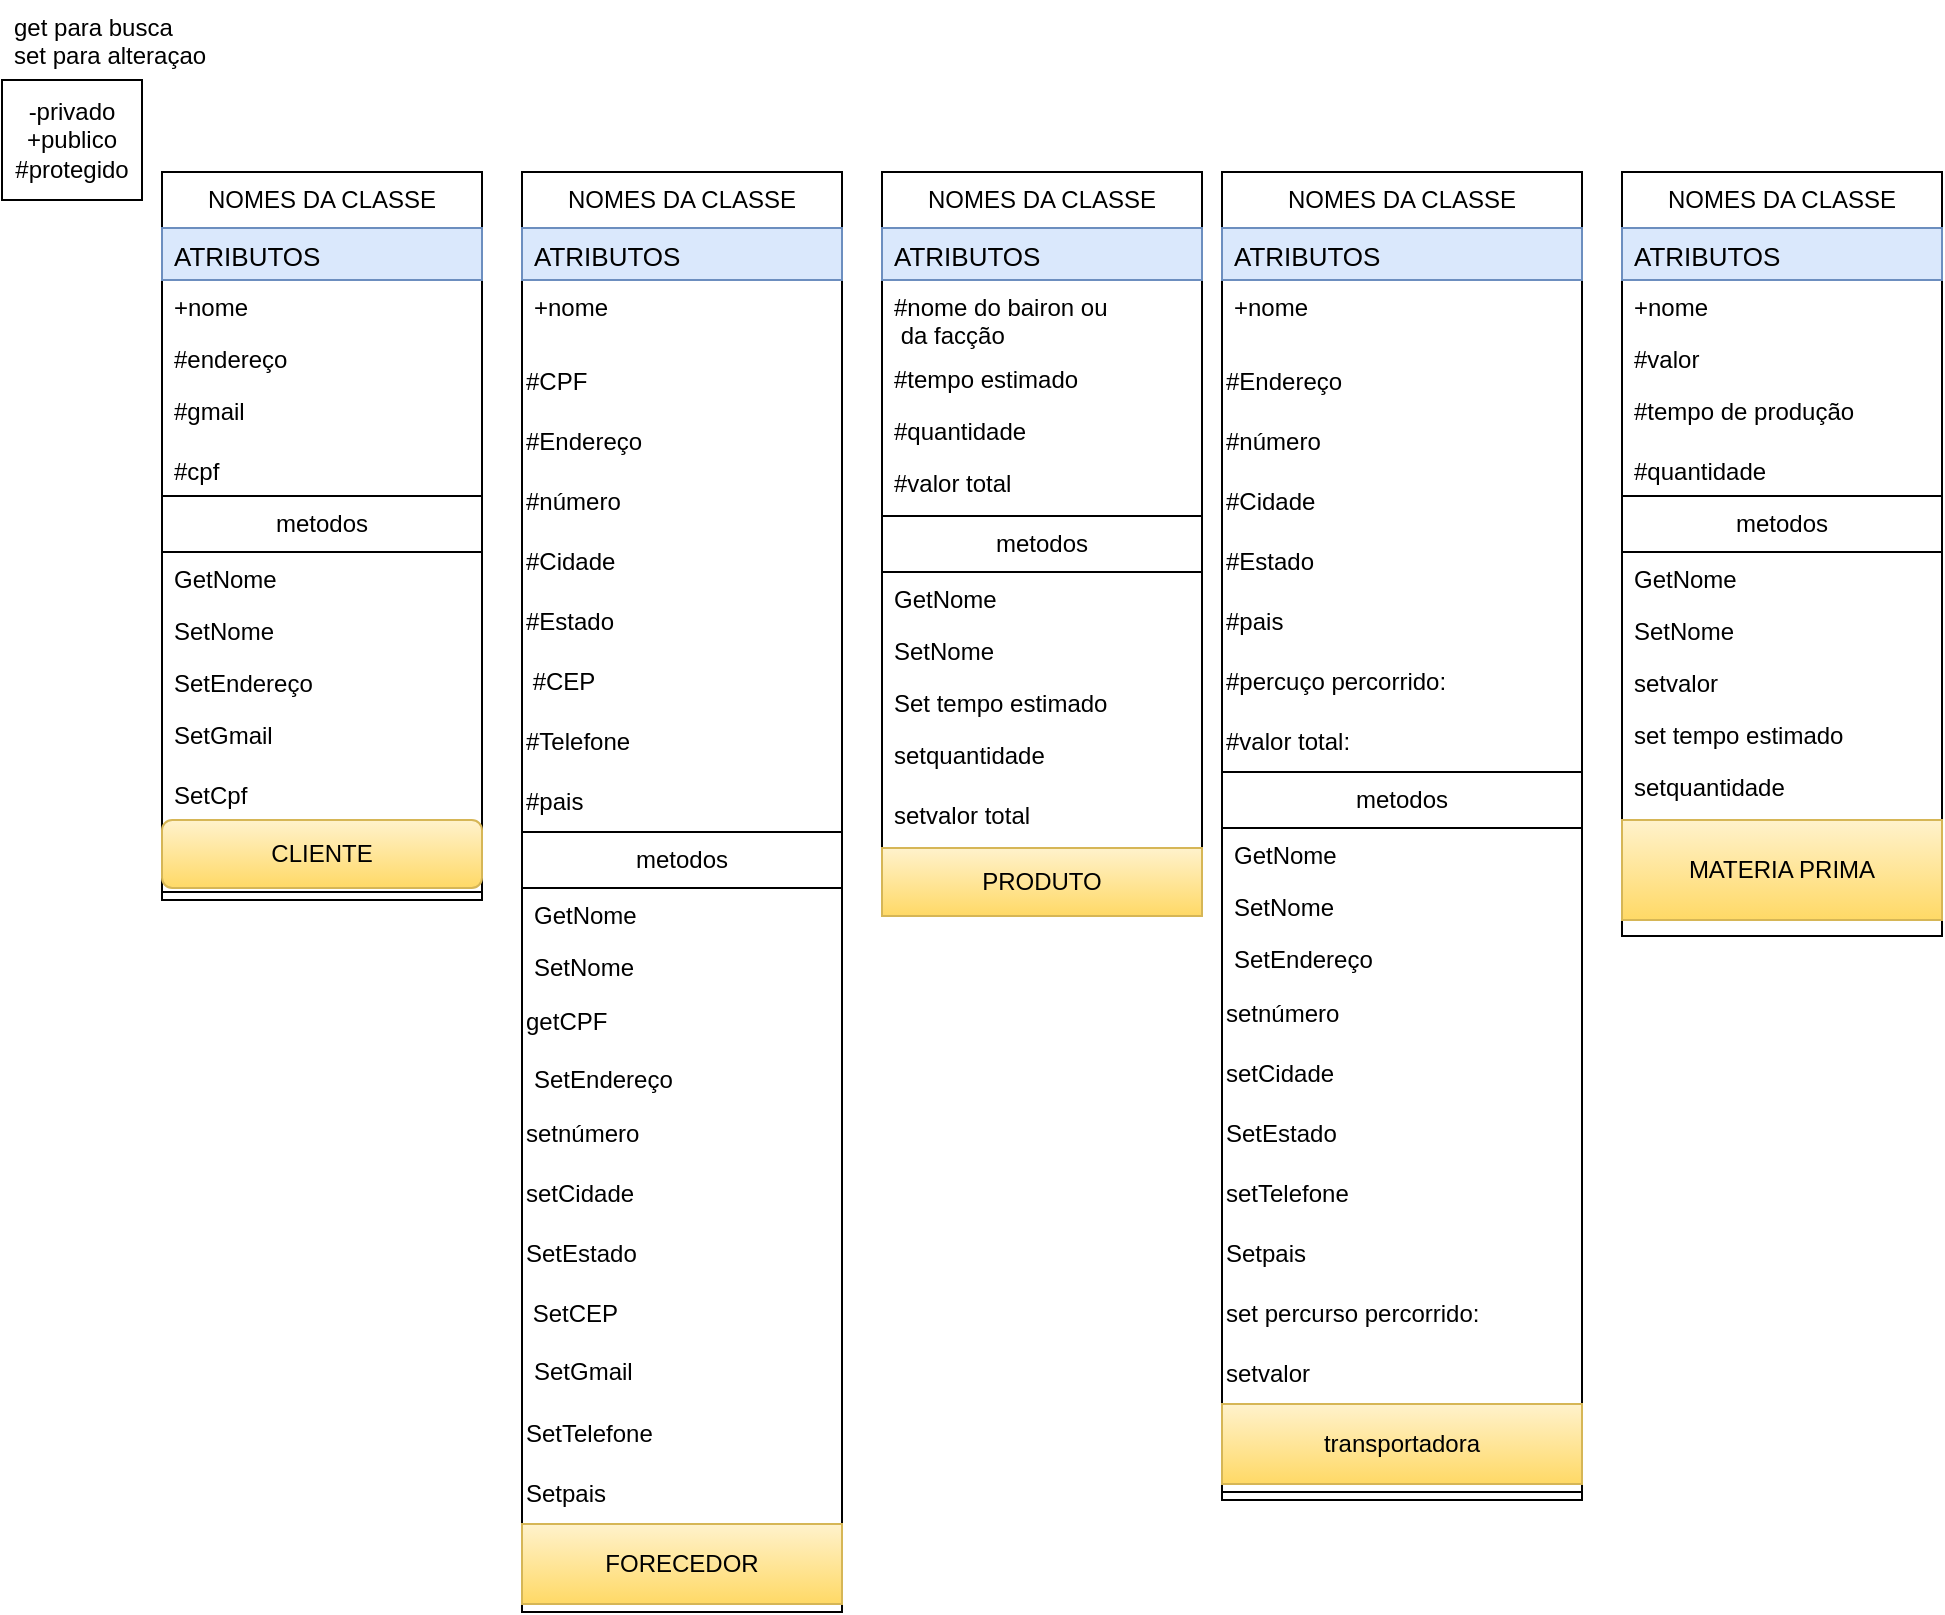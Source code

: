 <mxfile version="24.5.5" type="device">
  <diagram id="ZjsQD4Zn1ImO3mJ7yhCG" name="Página-3">
    <mxGraphModel dx="1434" dy="772" grid="1" gridSize="10" guides="1" tooltips="1" connect="1" arrows="1" fold="1" page="1" pageScale="1" pageWidth="827" pageHeight="1169" math="0" shadow="0">
      <root>
        <mxCell id="0" />
        <mxCell id="1" parent="0" />
        <mxCell id="WRBXZSsUEk65_wia63fD-1" value="-privado&lt;div&gt;+publico&lt;/div&gt;&lt;div&gt;#protegido&lt;/div&gt;" style="rounded=0;whiteSpace=wrap;html=1;" parent="1" vertex="1">
          <mxGeometry x="220" y="60" width="70" height="60" as="geometry" />
        </mxCell>
        <mxCell id="q6ItzHJo7vHOOcgsl3B0-2" value="NOMES DA CLASSE" style="swimlane;fontStyle=0;align=center;verticalAlign=top;childLayout=stackLayout;horizontal=1;startSize=28;horizontalStack=0;resizeParent=1;resizeLast=0;collapsible=1;marginBottom=0;rounded=0;shadow=0;strokeWidth=1;" parent="1" vertex="1">
          <mxGeometry x="300" y="106" width="160" height="364" as="geometry">
            <mxRectangle x="300" y="106" width="160" height="26" as="alternateBounds" />
          </mxGeometry>
        </mxCell>
        <mxCell id="q6ItzHJo7vHOOcgsl3B0-3" value="ATRIBUTOS" style="text;align=left;verticalAlign=top;spacingLeft=4;spacingRight=4;overflow=hidden;rotatable=0;points=[[0,0.5],[1,0.5]];portConstraint=eastwest;fontSize=13;fillColor=#dae8fc;strokeColor=#6c8ebf;" parent="q6ItzHJo7vHOOcgsl3B0-2" vertex="1">
          <mxGeometry y="28" width="160" height="26" as="geometry" />
        </mxCell>
        <mxCell id="qT6aoKN0gsv3qzWz-BWw-1" value="+nome" style="text;align=left;verticalAlign=top;spacingLeft=4;spacingRight=4;overflow=hidden;rotatable=0;points=[[0,0.5],[1,0.5]];portConstraint=eastwest;rounded=0;shadow=0;html=0;" parent="q6ItzHJo7vHOOcgsl3B0-2" vertex="1">
          <mxGeometry y="54" width="160" height="26" as="geometry" />
        </mxCell>
        <mxCell id="qT6aoKN0gsv3qzWz-BWw-3" value="#endereço" style="text;align=left;verticalAlign=top;spacingLeft=4;spacingRight=4;overflow=hidden;rotatable=0;points=[[0,0.5],[1,0.5]];portConstraint=eastwest;" parent="q6ItzHJo7vHOOcgsl3B0-2" vertex="1">
          <mxGeometry y="80" width="160" height="26" as="geometry" />
        </mxCell>
        <mxCell id="qT6aoKN0gsv3qzWz-BWw-4" value="#gmail" style="text;align=left;verticalAlign=top;spacingLeft=4;spacingRight=4;overflow=hidden;rotatable=0;points=[[0,0.5],[1,0.5]];portConstraint=eastwest;" parent="q6ItzHJo7vHOOcgsl3B0-2" vertex="1">
          <mxGeometry y="106" width="160" height="30" as="geometry" />
        </mxCell>
        <mxCell id="qT6aoKN0gsv3qzWz-BWw-5" value="#cpf" style="text;align=left;verticalAlign=top;spacingLeft=4;spacingRight=4;overflow=hidden;rotatable=0;points=[[0,0.5],[1,0.5]];portConstraint=eastwest;" parent="q6ItzHJo7vHOOcgsl3B0-2" vertex="1">
          <mxGeometry y="136" width="160" height="26" as="geometry" />
        </mxCell>
        <mxCell id="ZEnkZMyuvbOfhTVI-6Sg-18" value="metodos" style="swimlane;fontStyle=0;align=center;verticalAlign=top;childLayout=stackLayout;horizontal=1;startSize=28;horizontalStack=0;resizeParent=1;resizeLast=0;collapsible=1;marginBottom=0;rounded=0;shadow=0;strokeWidth=1;" parent="q6ItzHJo7vHOOcgsl3B0-2" vertex="1">
          <mxGeometry y="162" width="160" height="198" as="geometry">
            <mxRectangle x="550" y="140" width="160" height="26" as="alternateBounds" />
          </mxGeometry>
        </mxCell>
        <mxCell id="Az78sDmThMQOpENmXL_Y-1" value="GetNome" style="text;align=left;verticalAlign=top;spacingLeft=4;spacingRight=4;overflow=hidden;rotatable=0;points=[[0,0.5],[1,0.5]];portConstraint=eastwest;rounded=0;shadow=0;html=0;" parent="ZEnkZMyuvbOfhTVI-6Sg-18" vertex="1">
          <mxGeometry y="28" width="160" height="26" as="geometry" />
        </mxCell>
        <mxCell id="Az78sDmThMQOpENmXL_Y-2" value="SetNome" style="text;align=left;verticalAlign=top;spacingLeft=4;spacingRight=4;overflow=hidden;rotatable=0;points=[[0,0.5],[1,0.5]];portConstraint=eastwest;rounded=0;shadow=0;html=0;" parent="ZEnkZMyuvbOfhTVI-6Sg-18" vertex="1">
          <mxGeometry y="54" width="160" height="26" as="geometry" />
        </mxCell>
        <mxCell id="0FxYmiU8LyKzbmNp2-0B-2" value="SetEndereço" style="text;align=left;verticalAlign=top;spacingLeft=4;spacingRight=4;overflow=hidden;rotatable=0;points=[[0,0.5],[1,0.5]];portConstraint=eastwest;" parent="ZEnkZMyuvbOfhTVI-6Sg-18" vertex="1">
          <mxGeometry y="80" width="160" height="26" as="geometry" />
        </mxCell>
        <mxCell id="0FxYmiU8LyKzbmNp2-0B-4" value="SetGmail" style="text;align=left;verticalAlign=top;spacingLeft=4;spacingRight=4;overflow=hidden;rotatable=0;points=[[0,0.5],[1,0.5]];portConstraint=eastwest;" parent="ZEnkZMyuvbOfhTVI-6Sg-18" vertex="1">
          <mxGeometry y="106" width="160" height="30" as="geometry" />
        </mxCell>
        <mxCell id="0FxYmiU8LyKzbmNp2-0B-6" value="SetCpf" style="text;align=left;verticalAlign=top;spacingLeft=4;spacingRight=4;overflow=hidden;rotatable=0;points=[[0,0.5],[1,0.5]];portConstraint=eastwest;" parent="ZEnkZMyuvbOfhTVI-6Sg-18" vertex="1">
          <mxGeometry y="136" width="160" height="26" as="geometry" />
        </mxCell>
        <mxCell id="EC1mZTwHQ47Fe4fI_uGZ-62" value="CLIENTE" style="rounded=1;whiteSpace=wrap;html=1;align=center;fillColor=#fff2cc;strokeColor=#d6b656;gradientColor=#ffd966;" parent="ZEnkZMyuvbOfhTVI-6Sg-18" vertex="1">
          <mxGeometry y="162" width="160" height="34" as="geometry" />
        </mxCell>
        <mxCell id="qT6aoKN0gsv3qzWz-BWw-6" value="get para busca" style="text;align=left;verticalAlign=top;spacingLeft=4;spacingRight=4;overflow=hidden;rotatable=0;points=[[0,0.5],[1,0.5]];portConstraint=eastwest;" parent="1" vertex="1">
          <mxGeometry x="220" y="20" width="160" height="26" as="geometry" />
        </mxCell>
        <mxCell id="0FxYmiU8LyKzbmNp2-0B-7" value="set para alteraçao" style="text;align=left;verticalAlign=top;spacingLeft=4;spacingRight=4;overflow=hidden;rotatable=0;points=[[0,0.5],[1,0.5]];portConstraint=eastwest;" parent="1" vertex="1">
          <mxGeometry x="220" y="34" width="160" height="26" as="geometry" />
        </mxCell>
        <mxCell id="aaehcWfMfD1anEdCn3xq-1" value="NOMES DA CLASSE" style="swimlane;fontStyle=0;align=center;verticalAlign=top;childLayout=stackLayout;horizontal=1;startSize=28;horizontalStack=0;resizeParent=1;resizeLast=0;collapsible=1;marginBottom=0;rounded=0;shadow=0;strokeWidth=1;" parent="1" vertex="1">
          <mxGeometry x="480" y="106" width="160" height="720" as="geometry">
            <mxRectangle x="480" y="106" width="160" height="26" as="alternateBounds" />
          </mxGeometry>
        </mxCell>
        <mxCell id="aaehcWfMfD1anEdCn3xq-2" value="ATRIBUTOS" style="text;align=left;verticalAlign=top;spacingLeft=4;spacingRight=4;overflow=hidden;rotatable=0;points=[[0,0.5],[1,0.5]];portConstraint=eastwest;fontSize=13;fillColor=#dae8fc;strokeColor=#6c8ebf;" parent="aaehcWfMfD1anEdCn3xq-1" vertex="1">
          <mxGeometry y="28" width="160" height="26" as="geometry" />
        </mxCell>
        <mxCell id="aaehcWfMfD1anEdCn3xq-3" value="+nome" style="text;align=left;verticalAlign=top;spacingLeft=4;spacingRight=4;overflow=hidden;rotatable=0;points=[[0,0.5],[1,0.5]];portConstraint=eastwest;rounded=0;shadow=0;html=0;" parent="aaehcWfMfD1anEdCn3xq-1" vertex="1">
          <mxGeometry y="54" width="160" height="36" as="geometry" />
        </mxCell>
        <mxCell id="aaehcWfMfD1anEdCn3xq-17" value="#CPF&amp;nbsp; &amp;nbsp; &amp;nbsp; &amp;nbsp; &amp;nbsp; &amp;nbsp; &amp;nbsp; &amp;nbsp; &amp;nbsp; &amp;nbsp; &amp;nbsp; &amp;nbsp; &amp;nbsp; &amp;nbsp; &amp;nbsp; &amp;nbsp; &amp;nbsp;" style="text;html=1;align=left;verticalAlign=middle;whiteSpace=wrap;rounded=0;" parent="aaehcWfMfD1anEdCn3xq-1" vertex="1">
          <mxGeometry y="90" width="160" height="30" as="geometry" />
        </mxCell>
        <mxCell id="aaehcWfMfD1anEdCn3xq-18" value="#Endereço&amp;nbsp; &amp;nbsp; &amp;nbsp; &amp;nbsp; &amp;nbsp; &amp;nbsp; &amp;nbsp; &amp;nbsp; &amp;nbsp; &amp;nbsp; &amp;nbsp; &amp;nbsp; &amp;nbsp;" style="text;html=1;align=left;verticalAlign=middle;whiteSpace=wrap;rounded=0;" parent="aaehcWfMfD1anEdCn3xq-1" vertex="1">
          <mxGeometry y="120" width="160" height="30" as="geometry" />
        </mxCell>
        <mxCell id="aaehcWfMfD1anEdCn3xq-19" value="#número&amp;nbsp; &amp;nbsp; &amp;nbsp; &amp;nbsp; &amp;nbsp; &amp;nbsp; &amp;nbsp; &amp;nbsp; &amp;nbsp; &amp;nbsp; &amp;nbsp; &amp;nbsp; &amp;nbsp; &amp;nbsp;&amp;nbsp;" style="text;html=1;align=left;verticalAlign=middle;whiteSpace=wrap;rounded=0;" parent="aaehcWfMfD1anEdCn3xq-1" vertex="1">
          <mxGeometry y="150" width="160" height="30" as="geometry" />
        </mxCell>
        <mxCell id="aaehcWfMfD1anEdCn3xq-20" value="#Cidade&amp;nbsp; &amp;nbsp; &amp;nbsp; &amp;nbsp; &amp;nbsp; &amp;nbsp; &amp;nbsp; &amp;nbsp; &amp;nbsp; &amp;nbsp; &amp;nbsp; &amp;nbsp; &amp;nbsp; &amp;nbsp; &amp;nbsp;" style="text;html=1;align=left;verticalAlign=middle;whiteSpace=wrap;rounded=0;" parent="aaehcWfMfD1anEdCn3xq-1" vertex="1">
          <mxGeometry y="180" width="160" height="30" as="geometry" />
        </mxCell>
        <mxCell id="aaehcWfMfD1anEdCn3xq-21" value="#Estado&amp;nbsp; &amp;nbsp; &amp;nbsp; &amp;nbsp; &amp;nbsp; &amp;nbsp; &amp;nbsp; &amp;nbsp; &amp;nbsp; &amp;nbsp; &amp;nbsp; &amp;nbsp; &amp;nbsp; &amp;nbsp;&amp;nbsp;" style="text;html=1;align=left;verticalAlign=middle;whiteSpace=wrap;rounded=0;" parent="aaehcWfMfD1anEdCn3xq-1" vertex="1">
          <mxGeometry y="210" width="160" height="30" as="geometry" />
        </mxCell>
        <mxCell id="aaehcWfMfD1anEdCn3xq-22" value="&amp;nbsp;#CEP&amp;nbsp; &amp;nbsp;&amp;nbsp;" style="text;html=1;align=left;verticalAlign=middle;whiteSpace=wrap;rounded=0;" parent="aaehcWfMfD1anEdCn3xq-1" vertex="1">
          <mxGeometry y="240" width="160" height="30" as="geometry" />
        </mxCell>
        <mxCell id="aaehcWfMfD1anEdCn3xq-23" value="#Telefone" style="text;html=1;align=left;verticalAlign=middle;whiteSpace=wrap;rounded=0;" parent="aaehcWfMfD1anEdCn3xq-1" vertex="1">
          <mxGeometry y="270" width="160" height="30" as="geometry" />
        </mxCell>
        <mxCell id="aaehcWfMfD1anEdCn3xq-40" value="#pais" style="text;html=1;align=left;verticalAlign=middle;whiteSpace=wrap;rounded=0;" parent="aaehcWfMfD1anEdCn3xq-1" vertex="1">
          <mxGeometry y="300" width="160" height="30" as="geometry" />
        </mxCell>
        <mxCell id="aaehcWfMfD1anEdCn3xq-7" value="metodos" style="swimlane;fontStyle=0;align=center;verticalAlign=top;childLayout=stackLayout;horizontal=1;startSize=28;horizontalStack=0;resizeParent=1;resizeLast=0;collapsible=1;marginBottom=0;rounded=0;shadow=0;strokeWidth=1;" parent="aaehcWfMfD1anEdCn3xq-1" vertex="1">
          <mxGeometry y="330" width="160" height="390" as="geometry">
            <mxRectangle x="550" y="140" width="160" height="26" as="alternateBounds" />
          </mxGeometry>
        </mxCell>
        <mxCell id="aaehcWfMfD1anEdCn3xq-8" value="GetNome" style="text;align=left;verticalAlign=top;spacingLeft=4;spacingRight=4;overflow=hidden;rotatable=0;points=[[0,0.5],[1,0.5]];portConstraint=eastwest;rounded=0;shadow=0;html=0;" parent="aaehcWfMfD1anEdCn3xq-7" vertex="1">
          <mxGeometry y="28" width="160" height="26" as="geometry" />
        </mxCell>
        <mxCell id="aaehcWfMfD1anEdCn3xq-9" value="SetNome" style="text;align=left;verticalAlign=top;spacingLeft=4;spacingRight=4;overflow=hidden;rotatable=0;points=[[0,0.5],[1,0.5]];portConstraint=eastwest;rounded=0;shadow=0;html=0;" parent="aaehcWfMfD1anEdCn3xq-7" vertex="1">
          <mxGeometry y="54" width="160" height="26" as="geometry" />
        </mxCell>
        <mxCell id="aaehcWfMfD1anEdCn3xq-25" value="get&lt;span style=&quot;background-color: initial;&quot;&gt;CPF&amp;nbsp; &amp;nbsp; &amp;nbsp; &amp;nbsp; &amp;nbsp; &amp;nbsp; &amp;nbsp; &amp;nbsp; &amp;nbsp; &amp;nbsp; &amp;nbsp; &amp;nbsp; &amp;nbsp; &amp;nbsp; &amp;nbsp; &amp;nbsp; &amp;nbsp;&lt;/span&gt;" style="text;html=1;align=left;verticalAlign=middle;whiteSpace=wrap;rounded=0;" parent="aaehcWfMfD1anEdCn3xq-7" vertex="1">
          <mxGeometry y="80" width="160" height="30" as="geometry" />
        </mxCell>
        <mxCell id="aaehcWfMfD1anEdCn3xq-11" value="SetEndereço" style="text;align=left;verticalAlign=top;spacingLeft=4;spacingRight=4;overflow=hidden;rotatable=0;points=[[0,0.5],[1,0.5]];portConstraint=eastwest;" parent="aaehcWfMfD1anEdCn3xq-7" vertex="1">
          <mxGeometry y="110" width="160" height="26" as="geometry" />
        </mxCell>
        <mxCell id="aaehcWfMfD1anEdCn3xq-30" value="setnúmero&amp;nbsp; &amp;nbsp; &amp;nbsp; &amp;nbsp; &amp;nbsp; &amp;nbsp; &amp;nbsp; &amp;nbsp; &amp;nbsp; &amp;nbsp; &amp;nbsp; &amp;nbsp; &amp;nbsp; &amp;nbsp;&amp;nbsp;" style="text;html=1;align=left;verticalAlign=middle;whiteSpace=wrap;rounded=0;" parent="aaehcWfMfD1anEdCn3xq-7" vertex="1">
          <mxGeometry y="136" width="160" height="30" as="geometry" />
        </mxCell>
        <mxCell id="aaehcWfMfD1anEdCn3xq-32" value="setCidade&amp;nbsp; &amp;nbsp; &amp;nbsp; &amp;nbsp; &amp;nbsp; &amp;nbsp; &amp;nbsp; &amp;nbsp; &amp;nbsp; &amp;nbsp; &amp;nbsp; &amp;nbsp; &amp;nbsp; &amp;nbsp; &amp;nbsp;" style="text;html=1;align=left;verticalAlign=middle;whiteSpace=wrap;rounded=0;" parent="aaehcWfMfD1anEdCn3xq-7" vertex="1">
          <mxGeometry y="166" width="160" height="30" as="geometry" />
        </mxCell>
        <mxCell id="aaehcWfMfD1anEdCn3xq-34" value="SetEstado&amp;nbsp; &amp;nbsp; &amp;nbsp; &amp;nbsp; &amp;nbsp; &amp;nbsp; &amp;nbsp; &amp;nbsp; &amp;nbsp; &amp;nbsp; &amp;nbsp; &amp;nbsp; &amp;nbsp; &amp;nbsp;&amp;nbsp;" style="text;html=1;align=left;verticalAlign=middle;whiteSpace=wrap;rounded=0;" parent="aaehcWfMfD1anEdCn3xq-7" vertex="1">
          <mxGeometry y="196" width="160" height="30" as="geometry" />
        </mxCell>
        <mxCell id="aaehcWfMfD1anEdCn3xq-36" value="&amp;nbsp;SetCEP&amp;nbsp; &amp;nbsp;&amp;nbsp;" style="text;html=1;align=left;verticalAlign=middle;whiteSpace=wrap;rounded=0;" parent="aaehcWfMfD1anEdCn3xq-7" vertex="1">
          <mxGeometry y="226" width="160" height="30" as="geometry" />
        </mxCell>
        <mxCell id="aaehcWfMfD1anEdCn3xq-13" value="SetGmail" style="text;align=left;verticalAlign=top;spacingLeft=4;spacingRight=4;overflow=hidden;rotatable=0;points=[[0,0.5],[1,0.5]];portConstraint=eastwest;" parent="aaehcWfMfD1anEdCn3xq-7" vertex="1">
          <mxGeometry y="256" width="160" height="30" as="geometry" />
        </mxCell>
        <mxCell id="aaehcWfMfD1anEdCn3xq-39" value="SetTelefone" style="text;html=1;align=left;verticalAlign=middle;whiteSpace=wrap;rounded=0;" parent="aaehcWfMfD1anEdCn3xq-7" vertex="1">
          <mxGeometry y="286" width="160" height="30" as="geometry" />
        </mxCell>
        <mxCell id="aaehcWfMfD1anEdCn3xq-42" value="Setpais" style="text;html=1;align=left;verticalAlign=middle;whiteSpace=wrap;rounded=0;" parent="aaehcWfMfD1anEdCn3xq-7" vertex="1">
          <mxGeometry y="316" width="160" height="30" as="geometry" />
        </mxCell>
        <mxCell id="aaehcWfMfD1anEdCn3xq-16" value="FORECEDOR" style="rounded=1;whiteSpace=wrap;html=1;align=center;fillColor=#fff2cc;strokeColor=#d6b656;gradientColor=#ffd966;arcSize=0;" parent="aaehcWfMfD1anEdCn3xq-7" vertex="1">
          <mxGeometry y="346" width="160" height="40" as="geometry" />
        </mxCell>
        <mxCell id="aaehcWfMfD1anEdCn3xq-43" value="NOMES DA CLASSE" style="swimlane;fontStyle=0;align=center;verticalAlign=top;childLayout=stackLayout;horizontal=1;startSize=28;horizontalStack=0;resizeParent=1;resizeLast=0;collapsible=1;marginBottom=0;rounded=0;shadow=0;strokeWidth=1;" parent="1" vertex="1">
          <mxGeometry x="660" y="106" width="160" height="372" as="geometry">
            <mxRectangle x="660" y="106" width="160" height="26" as="alternateBounds" />
          </mxGeometry>
        </mxCell>
        <mxCell id="aaehcWfMfD1anEdCn3xq-44" value="ATRIBUTOS" style="text;align=left;verticalAlign=top;spacingLeft=4;spacingRight=4;overflow=hidden;rotatable=0;points=[[0,0.5],[1,0.5]];portConstraint=eastwest;fontSize=13;fillColor=#dae8fc;strokeColor=#6c8ebf;" parent="aaehcWfMfD1anEdCn3xq-43" vertex="1">
          <mxGeometry y="28" width="160" height="26" as="geometry" />
        </mxCell>
        <mxCell id="aaehcWfMfD1anEdCn3xq-107" value="#nome do bairon ou&#xa; da facção" style="text;align=left;verticalAlign=top;spacingLeft=4;spacingRight=4;overflow=hidden;rotatable=0;points=[[0,0.5],[1,0.5]];portConstraint=eastwest;rounded=0;shadow=0;html=0;" parent="aaehcWfMfD1anEdCn3xq-43" vertex="1">
          <mxGeometry y="54" width="160" height="36" as="geometry" />
        </mxCell>
        <mxCell id="aaehcWfMfD1anEdCn3xq-45" value="#tempo estimado" style="text;align=left;verticalAlign=top;spacingLeft=4;spacingRight=4;overflow=hidden;rotatable=0;points=[[0,0.5],[1,0.5]];portConstraint=eastwest;rounded=0;shadow=0;html=0;" parent="aaehcWfMfD1anEdCn3xq-43" vertex="1">
          <mxGeometry y="90" width="160" height="26" as="geometry" />
        </mxCell>
        <mxCell id="aaehcWfMfD1anEdCn3xq-46" value="#quantidade" style="text;align=left;verticalAlign=top;spacingLeft=4;spacingRight=4;overflow=hidden;rotatable=0;points=[[0,0.5],[1,0.5]];portConstraint=eastwest;" parent="aaehcWfMfD1anEdCn3xq-43" vertex="1">
          <mxGeometry y="116" width="160" height="26" as="geometry" />
        </mxCell>
        <mxCell id="aaehcWfMfD1anEdCn3xq-47" value="#valor total" style="text;align=left;verticalAlign=top;spacingLeft=4;spacingRight=4;overflow=hidden;rotatable=0;points=[[0,0.5],[1,0.5]];portConstraint=eastwest;" parent="aaehcWfMfD1anEdCn3xq-43" vertex="1">
          <mxGeometry y="142" width="160" height="30" as="geometry" />
        </mxCell>
        <mxCell id="aaehcWfMfD1anEdCn3xq-49" value="metodos" style="swimlane;fontStyle=0;align=center;verticalAlign=top;childLayout=stackLayout;horizontal=1;startSize=28;horizontalStack=0;resizeParent=1;resizeLast=0;collapsible=1;marginBottom=0;rounded=0;shadow=0;strokeWidth=1;" parent="aaehcWfMfD1anEdCn3xq-43" vertex="1">
          <mxGeometry y="172" width="160" height="200" as="geometry">
            <mxRectangle x="550" y="140" width="160" height="26" as="alternateBounds" />
          </mxGeometry>
        </mxCell>
        <mxCell id="aaehcWfMfD1anEdCn3xq-50" value="GetNome" style="text;align=left;verticalAlign=top;spacingLeft=4;spacingRight=4;overflow=hidden;rotatable=0;points=[[0,0.5],[1,0.5]];portConstraint=eastwest;rounded=0;shadow=0;html=0;" parent="aaehcWfMfD1anEdCn3xq-49" vertex="1">
          <mxGeometry y="28" width="160" height="26" as="geometry" />
        </mxCell>
        <mxCell id="aaehcWfMfD1anEdCn3xq-51" value="SetNome" style="text;align=left;verticalAlign=top;spacingLeft=4;spacingRight=4;overflow=hidden;rotatable=0;points=[[0,0.5],[1,0.5]];portConstraint=eastwest;rounded=0;shadow=0;html=0;" parent="aaehcWfMfD1anEdCn3xq-49" vertex="1">
          <mxGeometry y="54" width="160" height="26" as="geometry" />
        </mxCell>
        <mxCell id="aaehcWfMfD1anEdCn3xq-53" value="Set tempo estimado" style="text;align=left;verticalAlign=top;spacingLeft=4;spacingRight=4;overflow=hidden;rotatable=0;points=[[0,0.5],[1,0.5]];portConstraint=eastwest;" parent="aaehcWfMfD1anEdCn3xq-49" vertex="1">
          <mxGeometry y="80" width="160" height="26" as="geometry" />
        </mxCell>
        <mxCell id="cxytRGpuZH2Rge3tWL7D-2" value="setquantidade" style="text;align=left;verticalAlign=top;spacingLeft=4;spacingRight=4;overflow=hidden;rotatable=0;points=[[0,0.5],[1,0.5]];portConstraint=eastwest;" parent="aaehcWfMfD1anEdCn3xq-49" vertex="1">
          <mxGeometry y="106" width="160" height="30" as="geometry" />
        </mxCell>
        <mxCell id="cxytRGpuZH2Rge3tWL7D-3" value="setvalor total" style="text;align=left;verticalAlign=top;spacingLeft=4;spacingRight=4;overflow=hidden;rotatable=0;points=[[0,0.5],[1,0.5]];portConstraint=eastwest;" parent="aaehcWfMfD1anEdCn3xq-49" vertex="1">
          <mxGeometry y="136" width="160" height="30" as="geometry" />
        </mxCell>
        <mxCell id="aaehcWfMfD1anEdCn3xq-58" value="PRODUTO" style="rounded=1;whiteSpace=wrap;html=1;align=center;fillColor=#fff2cc;strokeColor=#d6b656;gradientColor=#ffd966;arcSize=0;" parent="aaehcWfMfD1anEdCn3xq-49" vertex="1">
          <mxGeometry y="166" width="160" height="34" as="geometry" />
        </mxCell>
        <mxCell id="aaehcWfMfD1anEdCn3xq-91" value="NOMES DA CLASSE" style="swimlane;fontStyle=0;align=center;verticalAlign=top;childLayout=stackLayout;horizontal=1;startSize=28;horizontalStack=0;resizeParent=1;resizeLast=0;collapsible=1;marginBottom=0;rounded=0;shadow=0;strokeWidth=1;" parent="1" vertex="1">
          <mxGeometry x="1030" y="106" width="160" height="382" as="geometry">
            <mxRectangle x="1030" y="106" width="160" height="26" as="alternateBounds" />
          </mxGeometry>
        </mxCell>
        <mxCell id="aaehcWfMfD1anEdCn3xq-92" value="ATRIBUTOS" style="text;align=left;verticalAlign=top;spacingLeft=4;spacingRight=4;overflow=hidden;rotatable=0;points=[[0,0.5],[1,0.5]];portConstraint=eastwest;fontSize=13;fillColor=#dae8fc;strokeColor=#6c8ebf;" parent="aaehcWfMfD1anEdCn3xq-91" vertex="1">
          <mxGeometry y="28" width="160" height="26" as="geometry" />
        </mxCell>
        <mxCell id="aaehcWfMfD1anEdCn3xq-93" value="+nome" style="text;align=left;verticalAlign=top;spacingLeft=4;spacingRight=4;overflow=hidden;rotatable=0;points=[[0,0.5],[1,0.5]];portConstraint=eastwest;rounded=0;shadow=0;html=0;" parent="aaehcWfMfD1anEdCn3xq-91" vertex="1">
          <mxGeometry y="54" width="160" height="26" as="geometry" />
        </mxCell>
        <mxCell id="aaehcWfMfD1anEdCn3xq-94" value="#valor" style="text;align=left;verticalAlign=top;spacingLeft=4;spacingRight=4;overflow=hidden;rotatable=0;points=[[0,0.5],[1,0.5]];portConstraint=eastwest;" parent="aaehcWfMfD1anEdCn3xq-91" vertex="1">
          <mxGeometry y="80" width="160" height="26" as="geometry" />
        </mxCell>
        <mxCell id="aaehcWfMfD1anEdCn3xq-95" value="#tempo de produção" style="text;align=left;verticalAlign=top;spacingLeft=4;spacingRight=4;overflow=hidden;rotatable=0;points=[[0,0.5],[1,0.5]];portConstraint=eastwest;" parent="aaehcWfMfD1anEdCn3xq-91" vertex="1">
          <mxGeometry y="106" width="160" height="30" as="geometry" />
        </mxCell>
        <mxCell id="aaehcWfMfD1anEdCn3xq-96" value="#quantidade" style="text;align=left;verticalAlign=top;spacingLeft=4;spacingRight=4;overflow=hidden;rotatable=0;points=[[0,0.5],[1,0.5]];portConstraint=eastwest;" parent="aaehcWfMfD1anEdCn3xq-91" vertex="1">
          <mxGeometry y="136" width="160" height="26" as="geometry" />
        </mxCell>
        <mxCell id="aaehcWfMfD1anEdCn3xq-97" value="metodos" style="swimlane;fontStyle=0;align=center;verticalAlign=top;childLayout=stackLayout;horizontal=1;startSize=28;horizontalStack=0;resizeParent=1;resizeLast=0;collapsible=1;marginBottom=0;rounded=0;shadow=0;strokeWidth=1;" parent="aaehcWfMfD1anEdCn3xq-91" vertex="1">
          <mxGeometry y="162" width="160" height="220" as="geometry">
            <mxRectangle x="550" y="140" width="160" height="26" as="alternateBounds" />
          </mxGeometry>
        </mxCell>
        <mxCell id="aaehcWfMfD1anEdCn3xq-98" value="GetNome" style="text;align=left;verticalAlign=top;spacingLeft=4;spacingRight=4;overflow=hidden;rotatable=0;points=[[0,0.5],[1,0.5]];portConstraint=eastwest;rounded=0;shadow=0;html=0;" parent="aaehcWfMfD1anEdCn3xq-97" vertex="1">
          <mxGeometry y="28" width="160" height="26" as="geometry" />
        </mxCell>
        <mxCell id="aaehcWfMfD1anEdCn3xq-99" value="SetNome" style="text;align=left;verticalAlign=top;spacingLeft=4;spacingRight=4;overflow=hidden;rotatable=0;points=[[0,0.5],[1,0.5]];portConstraint=eastwest;rounded=0;shadow=0;html=0;" parent="aaehcWfMfD1anEdCn3xq-97" vertex="1">
          <mxGeometry y="54" width="160" height="26" as="geometry" />
        </mxCell>
        <mxCell id="aaehcWfMfD1anEdCn3xq-100" value="setvalor" style="text;align=left;verticalAlign=top;spacingLeft=4;spacingRight=4;overflow=hidden;rotatable=0;points=[[0,0.5],[1,0.5]];portConstraint=eastwest;" parent="aaehcWfMfD1anEdCn3xq-97" vertex="1">
          <mxGeometry y="80" width="160" height="26" as="geometry" />
        </mxCell>
        <mxCell id="aaehcWfMfD1anEdCn3xq-101" value="set tempo estimado" style="text;align=left;verticalAlign=top;spacingLeft=4;spacingRight=4;overflow=hidden;rotatable=0;points=[[0,0.5],[1,0.5]];portConstraint=eastwest;" parent="aaehcWfMfD1anEdCn3xq-97" vertex="1">
          <mxGeometry y="106" width="160" height="26" as="geometry" />
        </mxCell>
        <mxCell id="aaehcWfMfD1anEdCn3xq-102" value="setquantidade" style="text;align=left;verticalAlign=top;spacingLeft=4;spacingRight=4;overflow=hidden;rotatable=0;points=[[0,0.5],[1,0.5]];portConstraint=eastwest;" parent="aaehcWfMfD1anEdCn3xq-97" vertex="1">
          <mxGeometry y="132" width="160" height="30" as="geometry" />
        </mxCell>
        <mxCell id="aaehcWfMfD1anEdCn3xq-106" value="MATERIA PRIMA" style="rounded=1;whiteSpace=wrap;html=1;align=center;fillColor=#fff2cc;strokeColor=#d6b656;gradientColor=#ffd966;arcSize=0;" parent="aaehcWfMfD1anEdCn3xq-97" vertex="1">
          <mxGeometry y="162" width="160" height="50" as="geometry" />
        </mxCell>
        <mxCell id="rOzvVm24FOXjEBTGvQ9s-1" value="NOMES DA CLASSE" style="swimlane;fontStyle=0;align=center;verticalAlign=top;childLayout=stackLayout;horizontal=1;startSize=28;horizontalStack=0;resizeParent=1;resizeLast=0;collapsible=1;marginBottom=0;rounded=0;shadow=0;strokeWidth=1;" parent="1" vertex="1">
          <mxGeometry x="830" y="106" width="180" height="664" as="geometry">
            <mxRectangle x="830" y="106" width="160" height="26" as="alternateBounds" />
          </mxGeometry>
        </mxCell>
        <mxCell id="rOzvVm24FOXjEBTGvQ9s-2" value="ATRIBUTOS" style="text;align=left;verticalAlign=top;spacingLeft=4;spacingRight=4;overflow=hidden;rotatable=0;points=[[0,0.5],[1,0.5]];portConstraint=eastwest;fontSize=13;fillColor=#dae8fc;strokeColor=#6c8ebf;" parent="rOzvVm24FOXjEBTGvQ9s-1" vertex="1">
          <mxGeometry y="28" width="180" height="26" as="geometry" />
        </mxCell>
        <mxCell id="rOzvVm24FOXjEBTGvQ9s-3" value="+nome" style="text;align=left;verticalAlign=top;spacingLeft=4;spacingRight=4;overflow=hidden;rotatable=0;points=[[0,0.5],[1,0.5]];portConstraint=eastwest;rounded=0;shadow=0;html=0;" parent="rOzvVm24FOXjEBTGvQ9s-1" vertex="1">
          <mxGeometry y="54" width="180" height="36" as="geometry" />
        </mxCell>
        <mxCell id="rOzvVm24FOXjEBTGvQ9s-5" value="#Endereço&amp;nbsp; &amp;nbsp; &amp;nbsp; &amp;nbsp; &amp;nbsp; &amp;nbsp; &amp;nbsp; &amp;nbsp; &amp;nbsp; &amp;nbsp; &amp;nbsp; &amp;nbsp; &amp;nbsp;" style="text;html=1;align=left;verticalAlign=middle;whiteSpace=wrap;rounded=0;" parent="rOzvVm24FOXjEBTGvQ9s-1" vertex="1">
          <mxGeometry y="90" width="180" height="30" as="geometry" />
        </mxCell>
        <mxCell id="rOzvVm24FOXjEBTGvQ9s-6" value="#número&amp;nbsp; &amp;nbsp; &amp;nbsp; &amp;nbsp; &amp;nbsp; &amp;nbsp; &amp;nbsp; &amp;nbsp; &amp;nbsp; &amp;nbsp; &amp;nbsp; &amp;nbsp; &amp;nbsp; &amp;nbsp;&amp;nbsp;" style="text;html=1;align=left;verticalAlign=middle;whiteSpace=wrap;rounded=0;" parent="rOzvVm24FOXjEBTGvQ9s-1" vertex="1">
          <mxGeometry y="120" width="180" height="30" as="geometry" />
        </mxCell>
        <mxCell id="rOzvVm24FOXjEBTGvQ9s-7" value="#Cidade&amp;nbsp; &amp;nbsp; &amp;nbsp; &amp;nbsp; &amp;nbsp; &amp;nbsp; &amp;nbsp; &amp;nbsp; &amp;nbsp; &amp;nbsp; &amp;nbsp; &amp;nbsp; &amp;nbsp; &amp;nbsp; &amp;nbsp;" style="text;html=1;align=left;verticalAlign=middle;whiteSpace=wrap;rounded=0;" parent="rOzvVm24FOXjEBTGvQ9s-1" vertex="1">
          <mxGeometry y="150" width="180" height="30" as="geometry" />
        </mxCell>
        <mxCell id="rOzvVm24FOXjEBTGvQ9s-8" value="#Estado&amp;nbsp; &amp;nbsp; &amp;nbsp; &amp;nbsp; &amp;nbsp; &amp;nbsp; &amp;nbsp; &amp;nbsp; &amp;nbsp; &amp;nbsp; &amp;nbsp; &amp;nbsp; &amp;nbsp; &amp;nbsp;&amp;nbsp;" style="text;html=1;align=left;verticalAlign=middle;whiteSpace=wrap;rounded=0;" parent="rOzvVm24FOXjEBTGvQ9s-1" vertex="1">
          <mxGeometry y="180" width="180" height="30" as="geometry" />
        </mxCell>
        <mxCell id="rOzvVm24FOXjEBTGvQ9s-11" value="#pais" style="text;html=1;align=left;verticalAlign=middle;whiteSpace=wrap;rounded=0;" parent="rOzvVm24FOXjEBTGvQ9s-1" vertex="1">
          <mxGeometry y="210" width="180" height="30" as="geometry" />
        </mxCell>
        <mxCell id="rOzvVm24FOXjEBTGvQ9s-64" value="#percuço percorrido:" style="text;html=1;align=left;verticalAlign=middle;whiteSpace=wrap;rounded=0;" parent="rOzvVm24FOXjEBTGvQ9s-1" vertex="1">
          <mxGeometry y="240" width="180" height="30" as="geometry" />
        </mxCell>
        <mxCell id="rOzvVm24FOXjEBTGvQ9s-66" value="#valor total:" style="text;html=1;align=left;verticalAlign=middle;whiteSpace=wrap;rounded=0;" parent="rOzvVm24FOXjEBTGvQ9s-1" vertex="1">
          <mxGeometry y="270" width="180" height="30" as="geometry" />
        </mxCell>
        <mxCell id="rOzvVm24FOXjEBTGvQ9s-12" value="metodos" style="swimlane;fontStyle=0;align=center;verticalAlign=top;childLayout=stackLayout;horizontal=1;startSize=28;horizontalStack=0;resizeParent=1;resizeLast=0;collapsible=1;marginBottom=0;rounded=0;shadow=0;strokeWidth=1;" parent="rOzvVm24FOXjEBTGvQ9s-1" vertex="1">
          <mxGeometry y="300" width="180" height="360" as="geometry">
            <mxRectangle x="550" y="140" width="160" height="26" as="alternateBounds" />
          </mxGeometry>
        </mxCell>
        <mxCell id="rOzvVm24FOXjEBTGvQ9s-13" value="GetNome" style="text;align=left;verticalAlign=top;spacingLeft=4;spacingRight=4;overflow=hidden;rotatable=0;points=[[0,0.5],[1,0.5]];portConstraint=eastwest;rounded=0;shadow=0;html=0;" parent="rOzvVm24FOXjEBTGvQ9s-12" vertex="1">
          <mxGeometry y="28" width="180" height="26" as="geometry" />
        </mxCell>
        <mxCell id="rOzvVm24FOXjEBTGvQ9s-14" value="SetNome" style="text;align=left;verticalAlign=top;spacingLeft=4;spacingRight=4;overflow=hidden;rotatable=0;points=[[0,0.5],[1,0.5]];portConstraint=eastwest;rounded=0;shadow=0;html=0;" parent="rOzvVm24FOXjEBTGvQ9s-12" vertex="1">
          <mxGeometry y="54" width="180" height="26" as="geometry" />
        </mxCell>
        <mxCell id="rOzvVm24FOXjEBTGvQ9s-17" value="SetEndereço" style="text;align=left;verticalAlign=top;spacingLeft=4;spacingRight=4;overflow=hidden;rotatable=0;points=[[0,0.5],[1,0.5]];portConstraint=eastwest;" parent="rOzvVm24FOXjEBTGvQ9s-12" vertex="1">
          <mxGeometry y="80" width="180" height="26" as="geometry" />
        </mxCell>
        <mxCell id="rOzvVm24FOXjEBTGvQ9s-19" value="setnúmero&amp;nbsp; &amp;nbsp; &amp;nbsp; &amp;nbsp; &amp;nbsp; &amp;nbsp; &amp;nbsp; &amp;nbsp; &amp;nbsp; &amp;nbsp; &amp;nbsp; &amp;nbsp; &amp;nbsp; &amp;nbsp;&amp;nbsp;" style="text;html=1;align=left;verticalAlign=middle;whiteSpace=wrap;rounded=0;" parent="rOzvVm24FOXjEBTGvQ9s-12" vertex="1">
          <mxGeometry y="106" width="180" height="30" as="geometry" />
        </mxCell>
        <mxCell id="rOzvVm24FOXjEBTGvQ9s-21" value="setCidade&amp;nbsp; &amp;nbsp; &amp;nbsp; &amp;nbsp; &amp;nbsp; &amp;nbsp; &amp;nbsp; &amp;nbsp; &amp;nbsp; &amp;nbsp; &amp;nbsp; &amp;nbsp; &amp;nbsp; &amp;nbsp; &amp;nbsp;" style="text;html=1;align=left;verticalAlign=middle;whiteSpace=wrap;rounded=0;" parent="rOzvVm24FOXjEBTGvQ9s-12" vertex="1">
          <mxGeometry y="136" width="180" height="30" as="geometry" />
        </mxCell>
        <mxCell id="rOzvVm24FOXjEBTGvQ9s-23" value="SetEstado&amp;nbsp; &amp;nbsp; &amp;nbsp; &amp;nbsp; &amp;nbsp; &amp;nbsp; &amp;nbsp; &amp;nbsp; &amp;nbsp; &amp;nbsp; &amp;nbsp; &amp;nbsp; &amp;nbsp; &amp;nbsp;&amp;nbsp;" style="text;html=1;align=left;verticalAlign=middle;whiteSpace=wrap;rounded=0;" parent="rOzvVm24FOXjEBTGvQ9s-12" vertex="1">
          <mxGeometry y="166" width="180" height="30" as="geometry" />
        </mxCell>
        <mxCell id="Oz4n_GT9XKMRrnQwDMzh-1" value="setTelefone" style="text;html=1;align=left;verticalAlign=middle;whiteSpace=wrap;rounded=0;" parent="rOzvVm24FOXjEBTGvQ9s-12" vertex="1">
          <mxGeometry y="196" width="180" height="30" as="geometry" />
        </mxCell>
        <mxCell id="rOzvVm24FOXjEBTGvQ9s-31" value="Setpais" style="text;html=1;align=left;verticalAlign=middle;whiteSpace=wrap;rounded=0;" parent="rOzvVm24FOXjEBTGvQ9s-12" vertex="1">
          <mxGeometry y="226" width="180" height="30" as="geometry" />
        </mxCell>
        <mxCell id="Oz4n_GT9XKMRrnQwDMzh-4" value="set percurso percorrido:&lt;span style=&quot;color: rgba(0, 0, 0, 0); font-family: monospace; font-size: 0px; text-wrap: nowrap;&quot;&gt;%3CmxGraphModel%3E%3Croot%3E%3CmxCell%20id%3D%220%22%2F%3E%3CmxCell%20id%3D%221%22%20parent%3D%220%22%2F%3E%3CmxCell%20id%3D%222%22%20value%3D%22Setpais%22%20style%3D%22text%3Bhtml%3D1%3Balign%3Dleft%3BverticalAlign%3Dmiddle%3BwhiteSpace%3Dwrap%3Brounded%3D0%3B%22%20vertex%3D%221%22%20parent%3D%221%22%3E%3CmxGeometry%20x%3D%22830%22%20y%3D%22688%22%20width%3D%22180%22%20height%3D%2230%22%20as%3D%22geometry%22%2F%3E%3C%2FmxCell%3E%3C%2Froot%3E%3C%2FmxGraphModel%3E&lt;/span&gt;&lt;span style=&quot;color: rgba(0, 0, 0, 0); font-family: monospace; font-size: 0px; text-wrap: nowrap;&quot;&gt;%3CmxGraphModel%3E%3Croot%3E%3CmxCell%20id%3D%220%22%2F%3E%3CmxCell%20id%3D%221%22%20parent%3D%220%22%2F%3E%3CmxCell%20id%3D%222%22%20value%3D%22Setpais%22%20style%3D%22text%3Bhtml%3D1%3Balign%3Dleft%3BverticalAlign%3Dmiddle%3BwhiteSpace%3Dwrap%3Brounded%3D0%3B%22%20vertex%3D%221%22%20parent%3D%221%22%3E%3CmxGeometry%20x%3D%22830%22%20y%3D%22688%22%20width%3D%22180%22%20height%3D%2230%22%20as%3D%22geometry%22%2F%3E%3C%2FmxCell%3E%3C%2Froot%3E%3C%2FmxGraphModel%3E&lt;/span&gt;" style="text;html=1;align=left;verticalAlign=middle;whiteSpace=wrap;rounded=0;" parent="rOzvVm24FOXjEBTGvQ9s-12" vertex="1">
          <mxGeometry y="256" width="180" height="30" as="geometry" />
        </mxCell>
        <mxCell id="Oz4n_GT9XKMRrnQwDMzh-5" value="setvalor" style="text;html=1;align=left;verticalAlign=middle;whiteSpace=wrap;rounded=0;" parent="rOzvVm24FOXjEBTGvQ9s-12" vertex="1">
          <mxGeometry y="286" width="180" height="30" as="geometry" />
        </mxCell>
        <mxCell id="rOzvVm24FOXjEBTGvQ9s-32" value="transportadora" style="rounded=1;whiteSpace=wrap;html=1;align=center;fillColor=#fff2cc;strokeColor=#d6b656;gradientColor=#ffd966;arcSize=0;" parent="rOzvVm24FOXjEBTGvQ9s-12" vertex="1">
          <mxGeometry y="316" width="180" height="40" as="geometry" />
        </mxCell>
      </root>
    </mxGraphModel>
  </diagram>
</mxfile>
